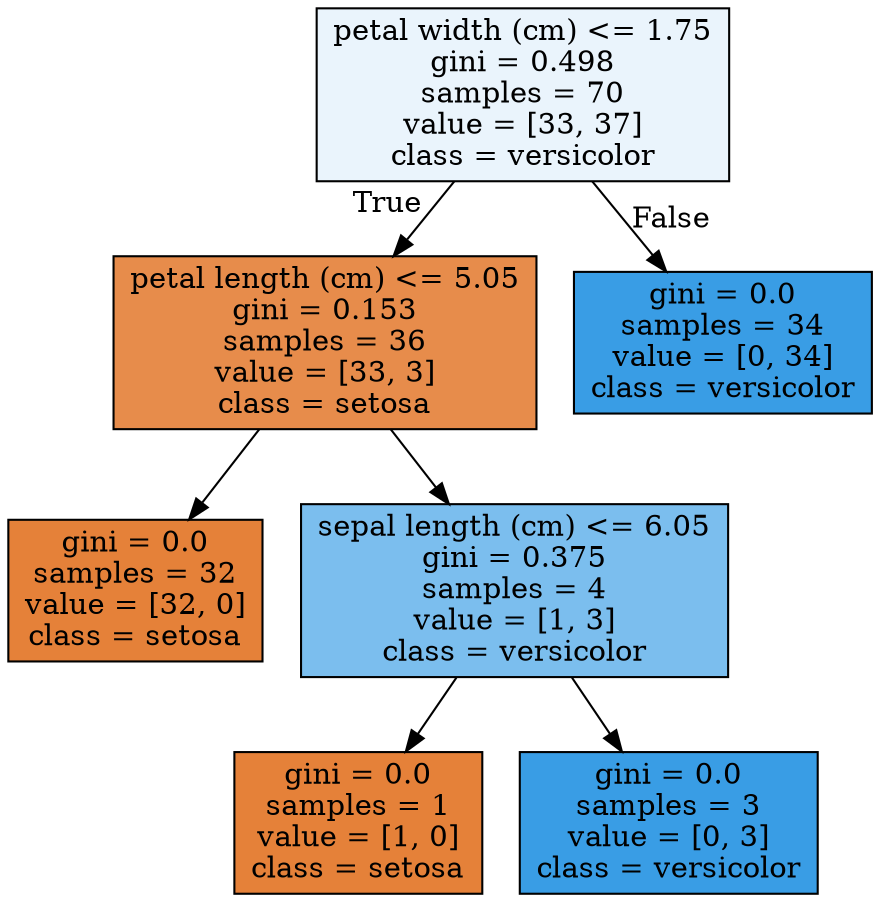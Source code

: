 digraph Tree {
node [shape=box, style="filled", color="black"] ;
0 [label="petal width (cm) <= 1.75\ngini = 0.498\nsamples = 70\nvalue = [33, 37]\nclass = versicolor", fillcolor="#eaf4fc"] ;
1 [label="petal length (cm) <= 5.05\ngini = 0.153\nsamples = 36\nvalue = [33, 3]\nclass = setosa", fillcolor="#e78c4b"] ;
0 -> 1 [labeldistance=2.5, labelangle=45, headlabel="True"] ;
2 [label="gini = 0.0\nsamples = 32\nvalue = [32, 0]\nclass = setosa", fillcolor="#e58139"] ;
1 -> 2 ;
3 [label="sepal length (cm) <= 6.05\ngini = 0.375\nsamples = 4\nvalue = [1, 3]\nclass = versicolor", fillcolor="#7bbeee"] ;
1 -> 3 ;
4 [label="gini = 0.0\nsamples = 1\nvalue = [1, 0]\nclass = setosa", fillcolor="#e58139"] ;
3 -> 4 ;
5 [label="gini = 0.0\nsamples = 3\nvalue = [0, 3]\nclass = versicolor", fillcolor="#399de5"] ;
3 -> 5 ;
6 [label="gini = 0.0\nsamples = 34\nvalue = [0, 34]\nclass = versicolor", fillcolor="#399de5"] ;
0 -> 6 [labeldistance=2.5, labelangle=-45, headlabel="False"] ;
}